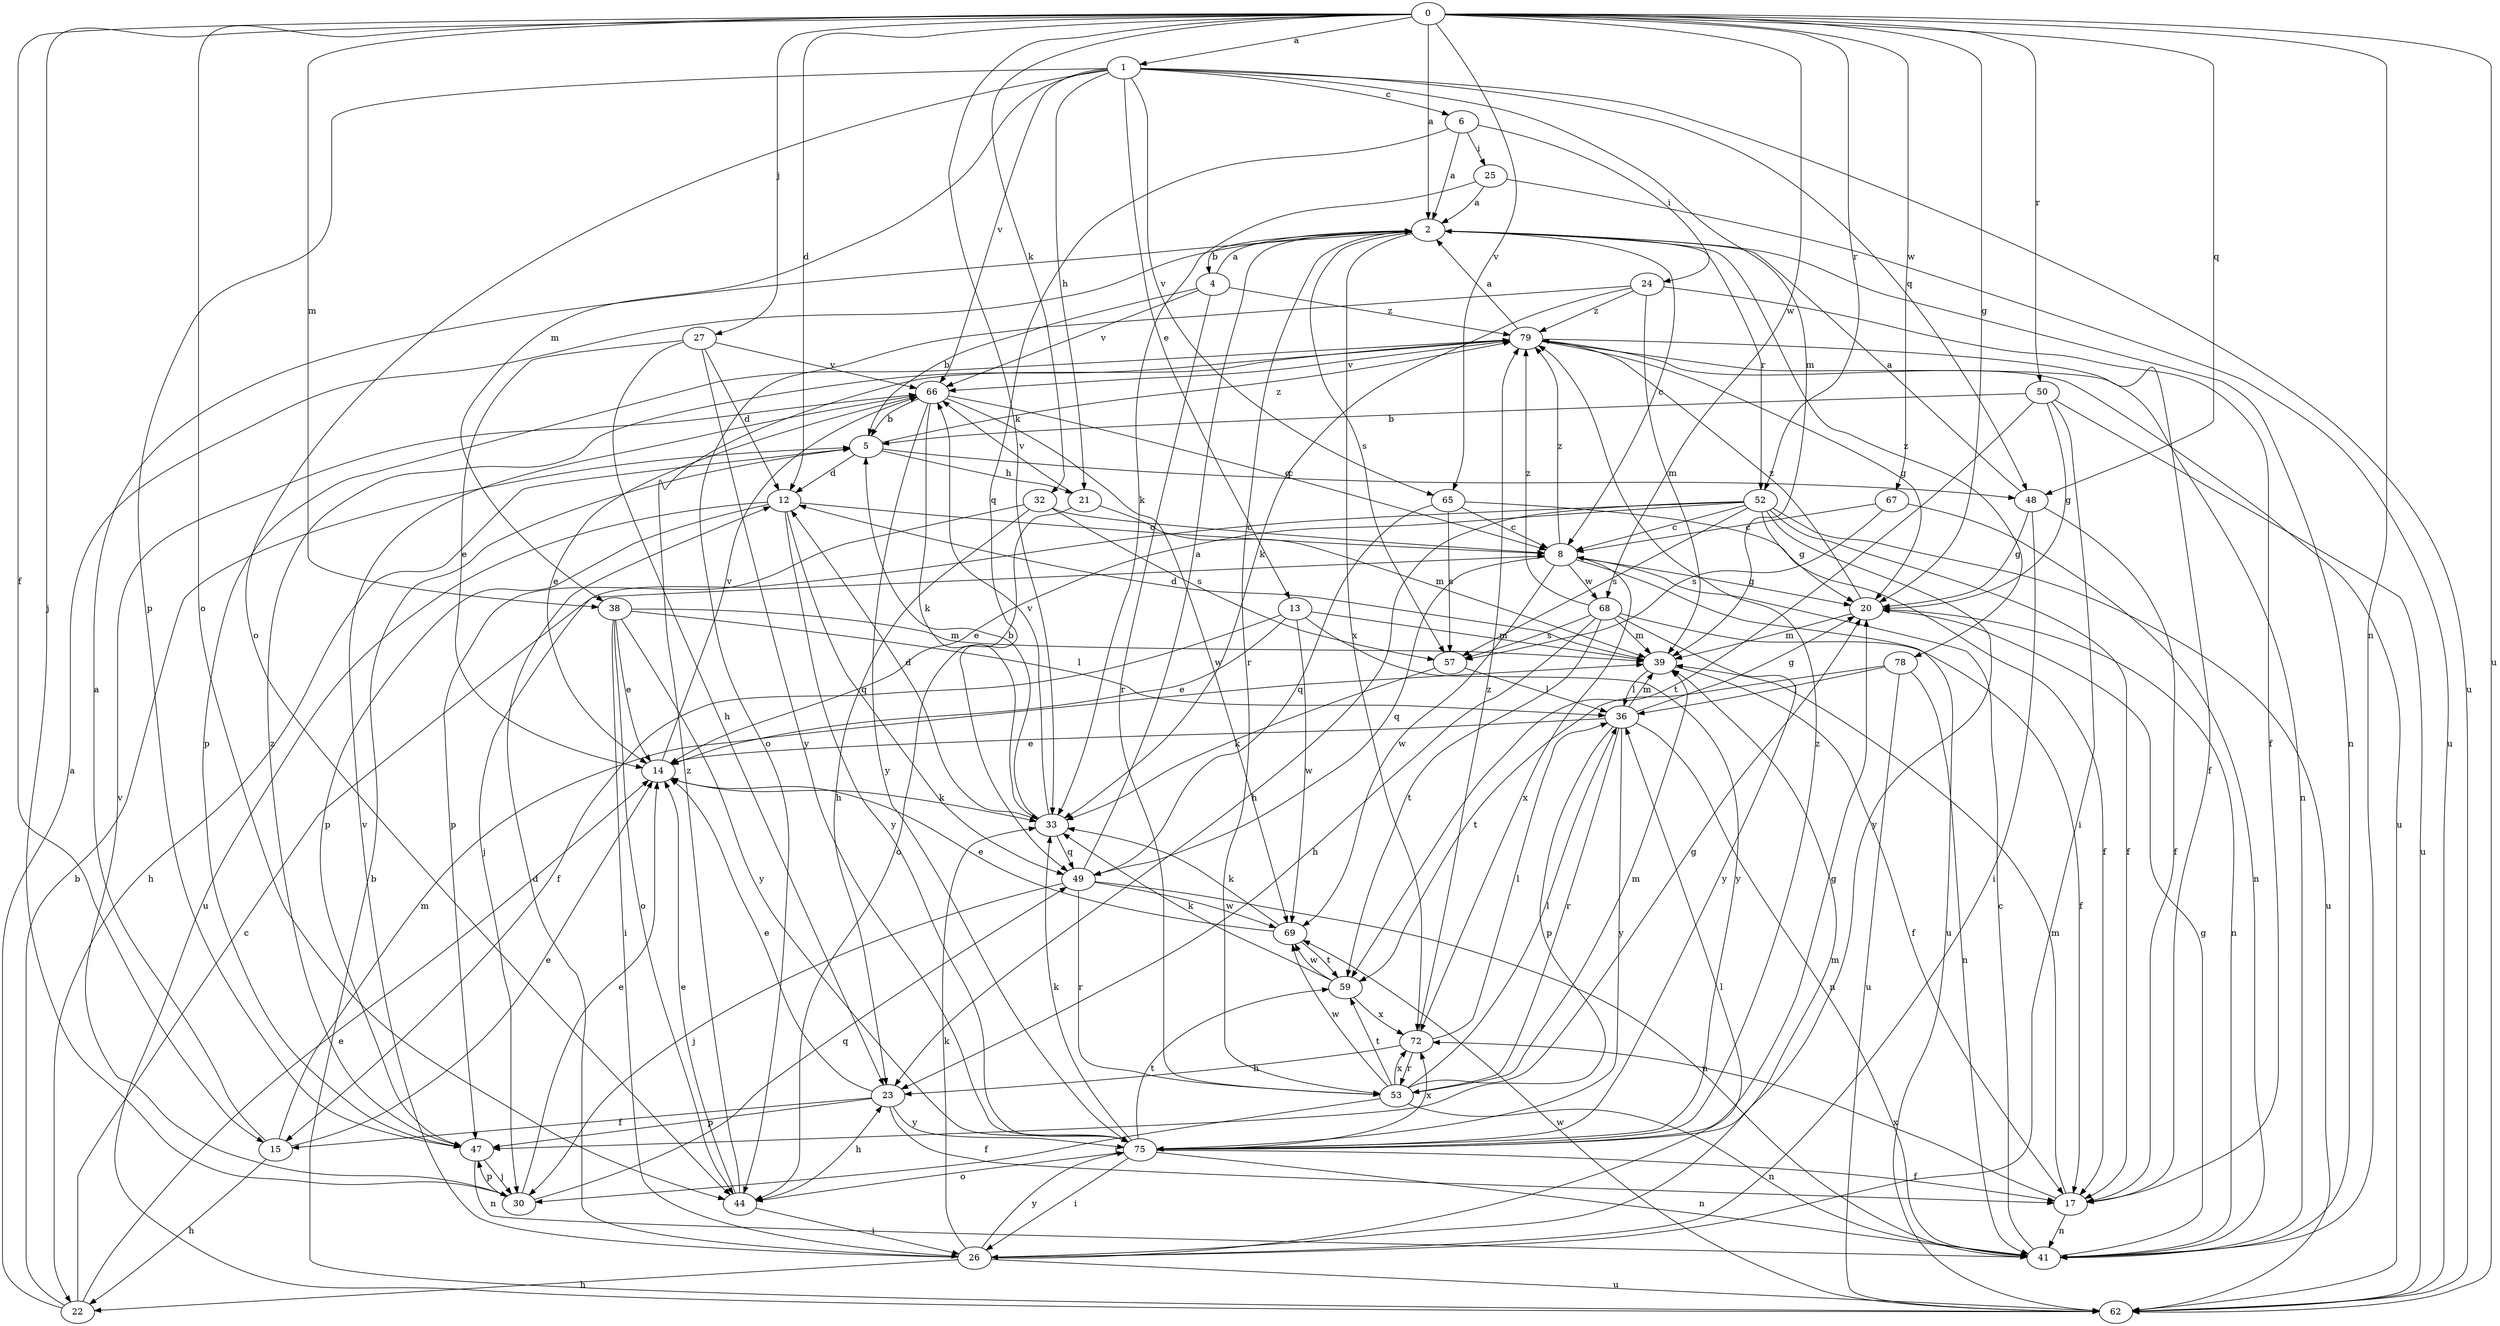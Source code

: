 strict digraph  {
0;
1;
2;
4;
5;
6;
8;
12;
13;
14;
15;
17;
20;
21;
22;
23;
24;
25;
26;
27;
30;
32;
33;
36;
38;
39;
41;
44;
47;
48;
49;
50;
52;
53;
57;
59;
62;
65;
66;
67;
68;
69;
72;
75;
78;
79;
0 -> 1  [label=a];
0 -> 2  [label=a];
0 -> 12  [label=d];
0 -> 15  [label=f];
0 -> 20  [label=g];
0 -> 27  [label=j];
0 -> 30  [label=j];
0 -> 32  [label=k];
0 -> 33  [label=k];
0 -> 38  [label=m];
0 -> 41  [label=n];
0 -> 44  [label=o];
0 -> 48  [label=q];
0 -> 50  [label=r];
0 -> 52  [label=r];
0 -> 62  [label=u];
0 -> 65  [label=v];
0 -> 67  [label=w];
0 -> 68  [label=w];
1 -> 6  [label=c];
1 -> 13  [label=e];
1 -> 21  [label=h];
1 -> 38  [label=m];
1 -> 39  [label=m];
1 -> 44  [label=o];
1 -> 47  [label=p];
1 -> 48  [label=q];
1 -> 62  [label=u];
1 -> 65  [label=v];
1 -> 66  [label=v];
2 -> 4  [label=b];
2 -> 8  [label=c];
2 -> 41  [label=n];
2 -> 52  [label=r];
2 -> 53  [label=r];
2 -> 57  [label=s];
2 -> 72  [label=x];
2 -> 78  [label=z];
4 -> 2  [label=a];
4 -> 5  [label=b];
4 -> 53  [label=r];
4 -> 66  [label=v];
4 -> 79  [label=z];
5 -> 12  [label=d];
5 -> 21  [label=h];
5 -> 22  [label=h];
5 -> 48  [label=q];
5 -> 79  [label=z];
6 -> 2  [label=a];
6 -> 24  [label=i];
6 -> 25  [label=i];
6 -> 49  [label=q];
8 -> 20  [label=g];
8 -> 49  [label=q];
8 -> 62  [label=u];
8 -> 68  [label=w];
8 -> 69  [label=w];
8 -> 72  [label=x];
8 -> 79  [label=z];
12 -> 8  [label=c];
12 -> 47  [label=p];
12 -> 49  [label=q];
12 -> 62  [label=u];
12 -> 75  [label=y];
13 -> 14  [label=e];
13 -> 15  [label=f];
13 -> 39  [label=m];
13 -> 69  [label=w];
13 -> 75  [label=y];
14 -> 33  [label=k];
14 -> 66  [label=v];
15 -> 2  [label=a];
15 -> 14  [label=e];
15 -> 22  [label=h];
15 -> 39  [label=m];
17 -> 39  [label=m];
17 -> 41  [label=n];
17 -> 72  [label=x];
20 -> 39  [label=m];
20 -> 41  [label=n];
20 -> 79  [label=z];
21 -> 39  [label=m];
21 -> 44  [label=o];
21 -> 66  [label=v];
22 -> 2  [label=a];
22 -> 5  [label=b];
22 -> 8  [label=c];
22 -> 14  [label=e];
23 -> 14  [label=e];
23 -> 15  [label=f];
23 -> 17  [label=f];
23 -> 47  [label=p];
23 -> 75  [label=y];
24 -> 17  [label=f];
24 -> 33  [label=k];
24 -> 39  [label=m];
24 -> 44  [label=o];
24 -> 79  [label=z];
25 -> 2  [label=a];
25 -> 33  [label=k];
25 -> 62  [label=u];
26 -> 12  [label=d];
26 -> 22  [label=h];
26 -> 33  [label=k];
26 -> 36  [label=l];
26 -> 39  [label=m];
26 -> 62  [label=u];
26 -> 66  [label=v];
26 -> 75  [label=y];
27 -> 12  [label=d];
27 -> 14  [label=e];
27 -> 23  [label=h];
27 -> 66  [label=v];
27 -> 75  [label=y];
30 -> 14  [label=e];
30 -> 47  [label=p];
30 -> 49  [label=q];
30 -> 66  [label=v];
32 -> 8  [label=c];
32 -> 23  [label=h];
32 -> 47  [label=p];
32 -> 57  [label=s];
33 -> 5  [label=b];
33 -> 12  [label=d];
33 -> 49  [label=q];
33 -> 66  [label=v];
36 -> 14  [label=e];
36 -> 20  [label=g];
36 -> 39  [label=m];
36 -> 41  [label=n];
36 -> 47  [label=p];
36 -> 53  [label=r];
36 -> 75  [label=y];
38 -> 14  [label=e];
38 -> 26  [label=i];
38 -> 36  [label=l];
38 -> 39  [label=m];
38 -> 44  [label=o];
38 -> 75  [label=y];
39 -> 12  [label=d];
39 -> 17  [label=f];
39 -> 36  [label=l];
41 -> 8  [label=c];
41 -> 20  [label=g];
44 -> 14  [label=e];
44 -> 23  [label=h];
44 -> 26  [label=i];
44 -> 79  [label=z];
47 -> 30  [label=j];
47 -> 41  [label=n];
47 -> 79  [label=z];
48 -> 2  [label=a];
48 -> 17  [label=f];
48 -> 20  [label=g];
48 -> 26  [label=i];
49 -> 2  [label=a];
49 -> 30  [label=j];
49 -> 41  [label=n];
49 -> 53  [label=r];
49 -> 69  [label=w];
50 -> 5  [label=b];
50 -> 20  [label=g];
50 -> 26  [label=i];
50 -> 59  [label=t];
50 -> 62  [label=u];
52 -> 8  [label=c];
52 -> 14  [label=e];
52 -> 17  [label=f];
52 -> 20  [label=g];
52 -> 23  [label=h];
52 -> 30  [label=j];
52 -> 57  [label=s];
52 -> 62  [label=u];
52 -> 75  [label=y];
53 -> 20  [label=g];
53 -> 30  [label=j];
53 -> 36  [label=l];
53 -> 39  [label=m];
53 -> 41  [label=n];
53 -> 59  [label=t];
53 -> 69  [label=w];
53 -> 72  [label=x];
57 -> 33  [label=k];
57 -> 36  [label=l];
59 -> 33  [label=k];
59 -> 69  [label=w];
59 -> 72  [label=x];
62 -> 5  [label=b];
62 -> 69  [label=w];
65 -> 8  [label=c];
65 -> 17  [label=f];
65 -> 49  [label=q];
65 -> 57  [label=s];
66 -> 5  [label=b];
66 -> 8  [label=c];
66 -> 14  [label=e];
66 -> 33  [label=k];
66 -> 69  [label=w];
66 -> 75  [label=y];
67 -> 8  [label=c];
67 -> 41  [label=n];
67 -> 57  [label=s];
68 -> 17  [label=f];
68 -> 23  [label=h];
68 -> 39  [label=m];
68 -> 57  [label=s];
68 -> 59  [label=t];
68 -> 75  [label=y];
68 -> 79  [label=z];
69 -> 14  [label=e];
69 -> 33  [label=k];
69 -> 59  [label=t];
72 -> 23  [label=h];
72 -> 36  [label=l];
72 -> 53  [label=r];
72 -> 79  [label=z];
75 -> 17  [label=f];
75 -> 20  [label=g];
75 -> 26  [label=i];
75 -> 33  [label=k];
75 -> 41  [label=n];
75 -> 44  [label=o];
75 -> 59  [label=t];
75 -> 72  [label=x];
75 -> 79  [label=z];
78 -> 36  [label=l];
78 -> 41  [label=n];
78 -> 59  [label=t];
78 -> 62  [label=u];
79 -> 2  [label=a];
79 -> 17  [label=f];
79 -> 20  [label=g];
79 -> 41  [label=n];
79 -> 47  [label=p];
79 -> 62  [label=u];
79 -> 66  [label=v];
}
